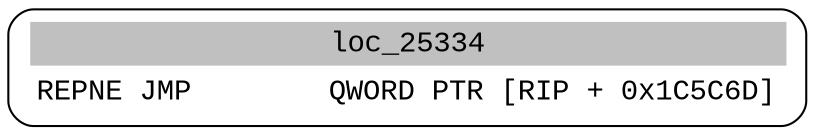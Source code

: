 digraph asm_graph {
1941 [
shape="Mrecord" fontname="Courier New"label =<<table border="0" cellborder="0" cellpadding="3"><tr><td align="center" colspan="2" bgcolor="grey">loc_25334</td></tr><tr><td align="left">REPNE JMP        QWORD PTR [RIP + 0x1C5C6D]</td></tr></table>> ];
}